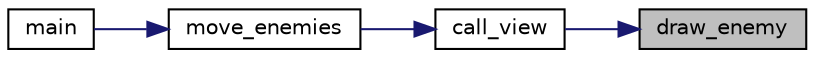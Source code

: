 digraph "draw_enemy"
{
 // LATEX_PDF_SIZE
  edge [fontname="Helvetica",fontsize="10",labelfontname="Helvetica",labelfontsize="10"];
  node [fontname="Helvetica",fontsize="10",shape=record];
  rankdir="RL";
  Node1 [label="draw_enemy",height=0.2,width=0.4,color="black", fillcolor="grey75", style="filled", fontcolor="black",tooltip="draw the enemy"];
  Node1 -> Node2 [dir="back",color="midnightblue",fontsize="10",style="solid"];
  Node2 [label="call_view",height=0.2,width=0.4,color="black", fillcolor="white", style="filled",URL="$enemies__controller_8c.html#a9412891fedaa8c299a947988d81cbe80",tooltip="Function that draw the enemy."];
  Node2 -> Node3 [dir="back",color="midnightblue",fontsize="10",style="solid"];
  Node3 [label="move_enemies",height=0.2,width=0.4,color="black", fillcolor="white", style="filled",URL="$enemies__controller_8h.html#ad6d942feaf487fc2a0fdba53584d00be",tooltip="Function that manage the enemies."];
  Node3 -> Node4 [dir="back",color="midnightblue",fontsize="10",style="solid"];
  Node4 [label="main",height=0.2,width=0.4,color="black", fillcolor="white", style="filled",URL="$main_8c.html#abf9e6b7e6f15df4b525a2e7705ba3089",tooltip="Main function of the project contain the game loop."];
}
